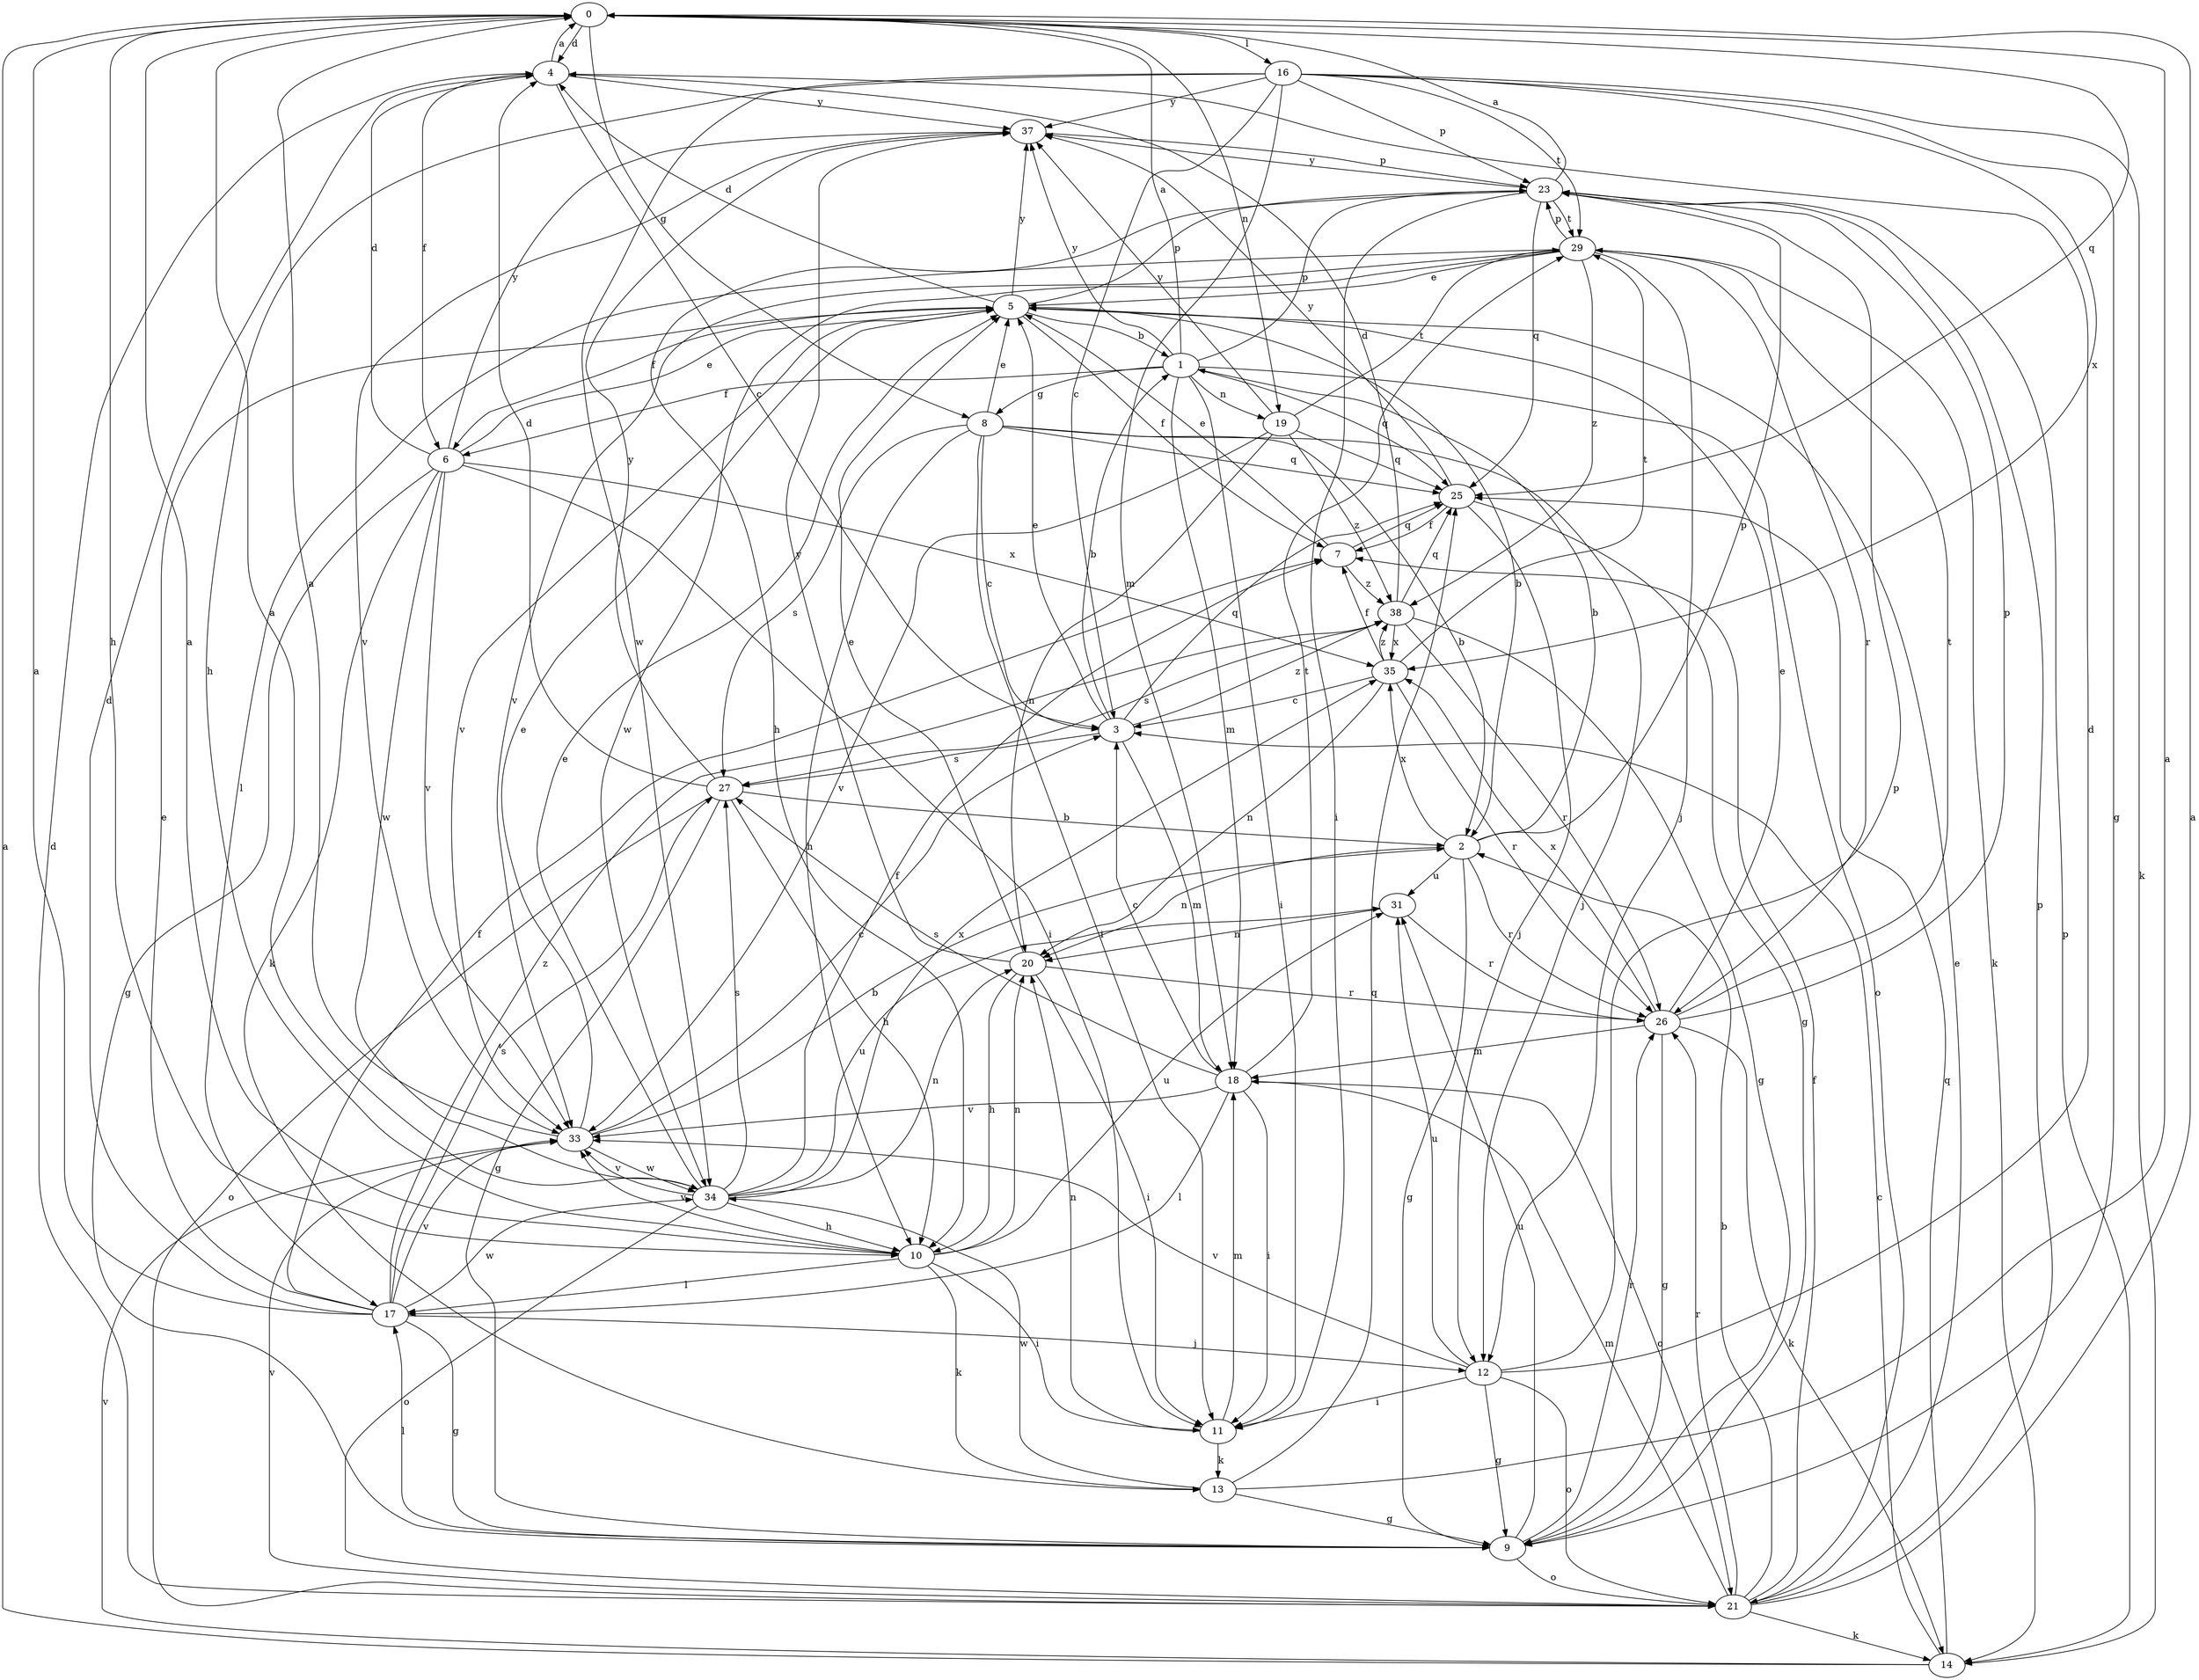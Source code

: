 strict digraph  {
0;
1;
2;
3;
4;
5;
6;
7;
8;
9;
10;
11;
12;
13;
14;
16;
17;
18;
19;
20;
21;
23;
25;
26;
27;
29;
31;
33;
34;
35;
37;
38;
0 -> 4  [label=d];
0 -> 8  [label=g];
0 -> 10  [label=h];
0 -> 16  [label=l];
0 -> 19  [label=n];
0 -> 25  [label=q];
1 -> 0  [label=a];
1 -> 6  [label=f];
1 -> 8  [label=g];
1 -> 11  [label=i];
1 -> 18  [label=m];
1 -> 19  [label=n];
1 -> 21  [label=o];
1 -> 23  [label=p];
1 -> 25  [label=q];
1 -> 37  [label=y];
2 -> 1  [label=b];
2 -> 9  [label=g];
2 -> 20  [label=n];
2 -> 23  [label=p];
2 -> 26  [label=r];
2 -> 31  [label=u];
2 -> 35  [label=x];
3 -> 1  [label=b];
3 -> 5  [label=e];
3 -> 18  [label=m];
3 -> 25  [label=q];
3 -> 27  [label=s];
3 -> 38  [label=z];
4 -> 0  [label=a];
4 -> 3  [label=c];
4 -> 6  [label=f];
4 -> 37  [label=y];
5 -> 1  [label=b];
5 -> 2  [label=b];
5 -> 4  [label=d];
5 -> 6  [label=f];
5 -> 7  [label=f];
5 -> 23  [label=p];
5 -> 33  [label=v];
5 -> 37  [label=y];
6 -> 4  [label=d];
6 -> 5  [label=e];
6 -> 9  [label=g];
6 -> 11  [label=i];
6 -> 13  [label=k];
6 -> 33  [label=v];
6 -> 34  [label=w];
6 -> 35  [label=x];
6 -> 37  [label=y];
7 -> 5  [label=e];
7 -> 25  [label=q];
7 -> 38  [label=z];
8 -> 2  [label=b];
8 -> 3  [label=c];
8 -> 5  [label=e];
8 -> 10  [label=h];
8 -> 11  [label=i];
8 -> 12  [label=j];
8 -> 25  [label=q];
8 -> 27  [label=s];
9 -> 17  [label=l];
9 -> 21  [label=o];
9 -> 26  [label=r];
9 -> 31  [label=u];
10 -> 0  [label=a];
10 -> 11  [label=i];
10 -> 13  [label=k];
10 -> 17  [label=l];
10 -> 20  [label=n];
10 -> 31  [label=u];
10 -> 33  [label=v];
11 -> 13  [label=k];
11 -> 18  [label=m];
11 -> 20  [label=n];
12 -> 4  [label=d];
12 -> 9  [label=g];
12 -> 11  [label=i];
12 -> 21  [label=o];
12 -> 23  [label=p];
12 -> 31  [label=u];
12 -> 33  [label=v];
13 -> 0  [label=a];
13 -> 9  [label=g];
13 -> 25  [label=q];
13 -> 34  [label=w];
14 -> 0  [label=a];
14 -> 3  [label=c];
14 -> 23  [label=p];
14 -> 25  [label=q];
14 -> 33  [label=v];
16 -> 3  [label=c];
16 -> 9  [label=g];
16 -> 10  [label=h];
16 -> 14  [label=k];
16 -> 18  [label=m];
16 -> 23  [label=p];
16 -> 29  [label=t];
16 -> 34  [label=w];
16 -> 35  [label=x];
16 -> 37  [label=y];
17 -> 0  [label=a];
17 -> 4  [label=d];
17 -> 5  [label=e];
17 -> 7  [label=f];
17 -> 9  [label=g];
17 -> 12  [label=j];
17 -> 27  [label=s];
17 -> 33  [label=v];
17 -> 34  [label=w];
17 -> 38  [label=z];
18 -> 3  [label=c];
18 -> 11  [label=i];
18 -> 17  [label=l];
18 -> 21  [label=o];
18 -> 27  [label=s];
18 -> 29  [label=t];
18 -> 33  [label=v];
19 -> 20  [label=n];
19 -> 25  [label=q];
19 -> 29  [label=t];
19 -> 33  [label=v];
19 -> 37  [label=y];
19 -> 38  [label=z];
20 -> 5  [label=e];
20 -> 10  [label=h];
20 -> 11  [label=i];
20 -> 26  [label=r];
20 -> 37  [label=y];
21 -> 0  [label=a];
21 -> 2  [label=b];
21 -> 4  [label=d];
21 -> 5  [label=e];
21 -> 7  [label=f];
21 -> 14  [label=k];
21 -> 18  [label=m];
21 -> 23  [label=p];
21 -> 26  [label=r];
21 -> 33  [label=v];
23 -> 0  [label=a];
23 -> 10  [label=h];
23 -> 11  [label=i];
23 -> 25  [label=q];
23 -> 29  [label=t];
23 -> 37  [label=y];
25 -> 7  [label=f];
25 -> 9  [label=g];
25 -> 12  [label=j];
25 -> 37  [label=y];
26 -> 5  [label=e];
26 -> 9  [label=g];
26 -> 14  [label=k];
26 -> 18  [label=m];
26 -> 23  [label=p];
26 -> 29  [label=t];
26 -> 35  [label=x];
27 -> 2  [label=b];
27 -> 4  [label=d];
27 -> 9  [label=g];
27 -> 10  [label=h];
27 -> 21  [label=o];
27 -> 37  [label=y];
29 -> 5  [label=e];
29 -> 12  [label=j];
29 -> 14  [label=k];
29 -> 17  [label=l];
29 -> 23  [label=p];
29 -> 26  [label=r];
29 -> 33  [label=v];
29 -> 34  [label=w];
29 -> 38  [label=z];
31 -> 20  [label=n];
31 -> 26  [label=r];
33 -> 0  [label=a];
33 -> 2  [label=b];
33 -> 3  [label=c];
33 -> 5  [label=e];
33 -> 34  [label=w];
34 -> 0  [label=a];
34 -> 5  [label=e];
34 -> 7  [label=f];
34 -> 10  [label=h];
34 -> 20  [label=n];
34 -> 21  [label=o];
34 -> 27  [label=s];
34 -> 31  [label=u];
34 -> 33  [label=v];
34 -> 35  [label=x];
35 -> 3  [label=c];
35 -> 7  [label=f];
35 -> 20  [label=n];
35 -> 26  [label=r];
35 -> 29  [label=t];
35 -> 38  [label=z];
37 -> 23  [label=p];
37 -> 33  [label=v];
38 -> 4  [label=d];
38 -> 9  [label=g];
38 -> 25  [label=q];
38 -> 26  [label=r];
38 -> 27  [label=s];
38 -> 35  [label=x];
}
